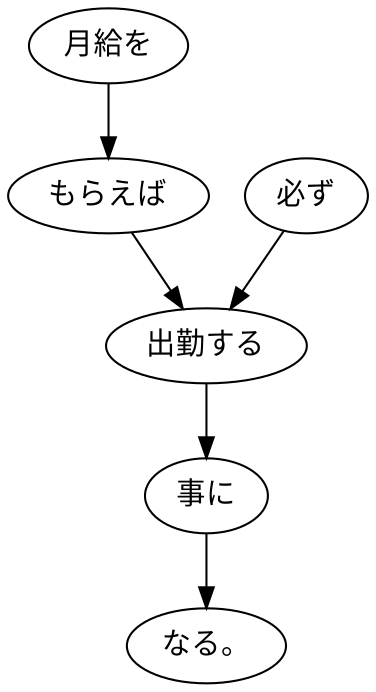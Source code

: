 digraph graph4582 {
	node0 [label="月給を"];
	node1 [label="もらえば"];
	node2 [label="必ず"];
	node3 [label="出勤する"];
	node4 [label="事に"];
	node5 [label="なる。"];
	node0 -> node1;
	node1 -> node3;
	node2 -> node3;
	node3 -> node4;
	node4 -> node5;
}
